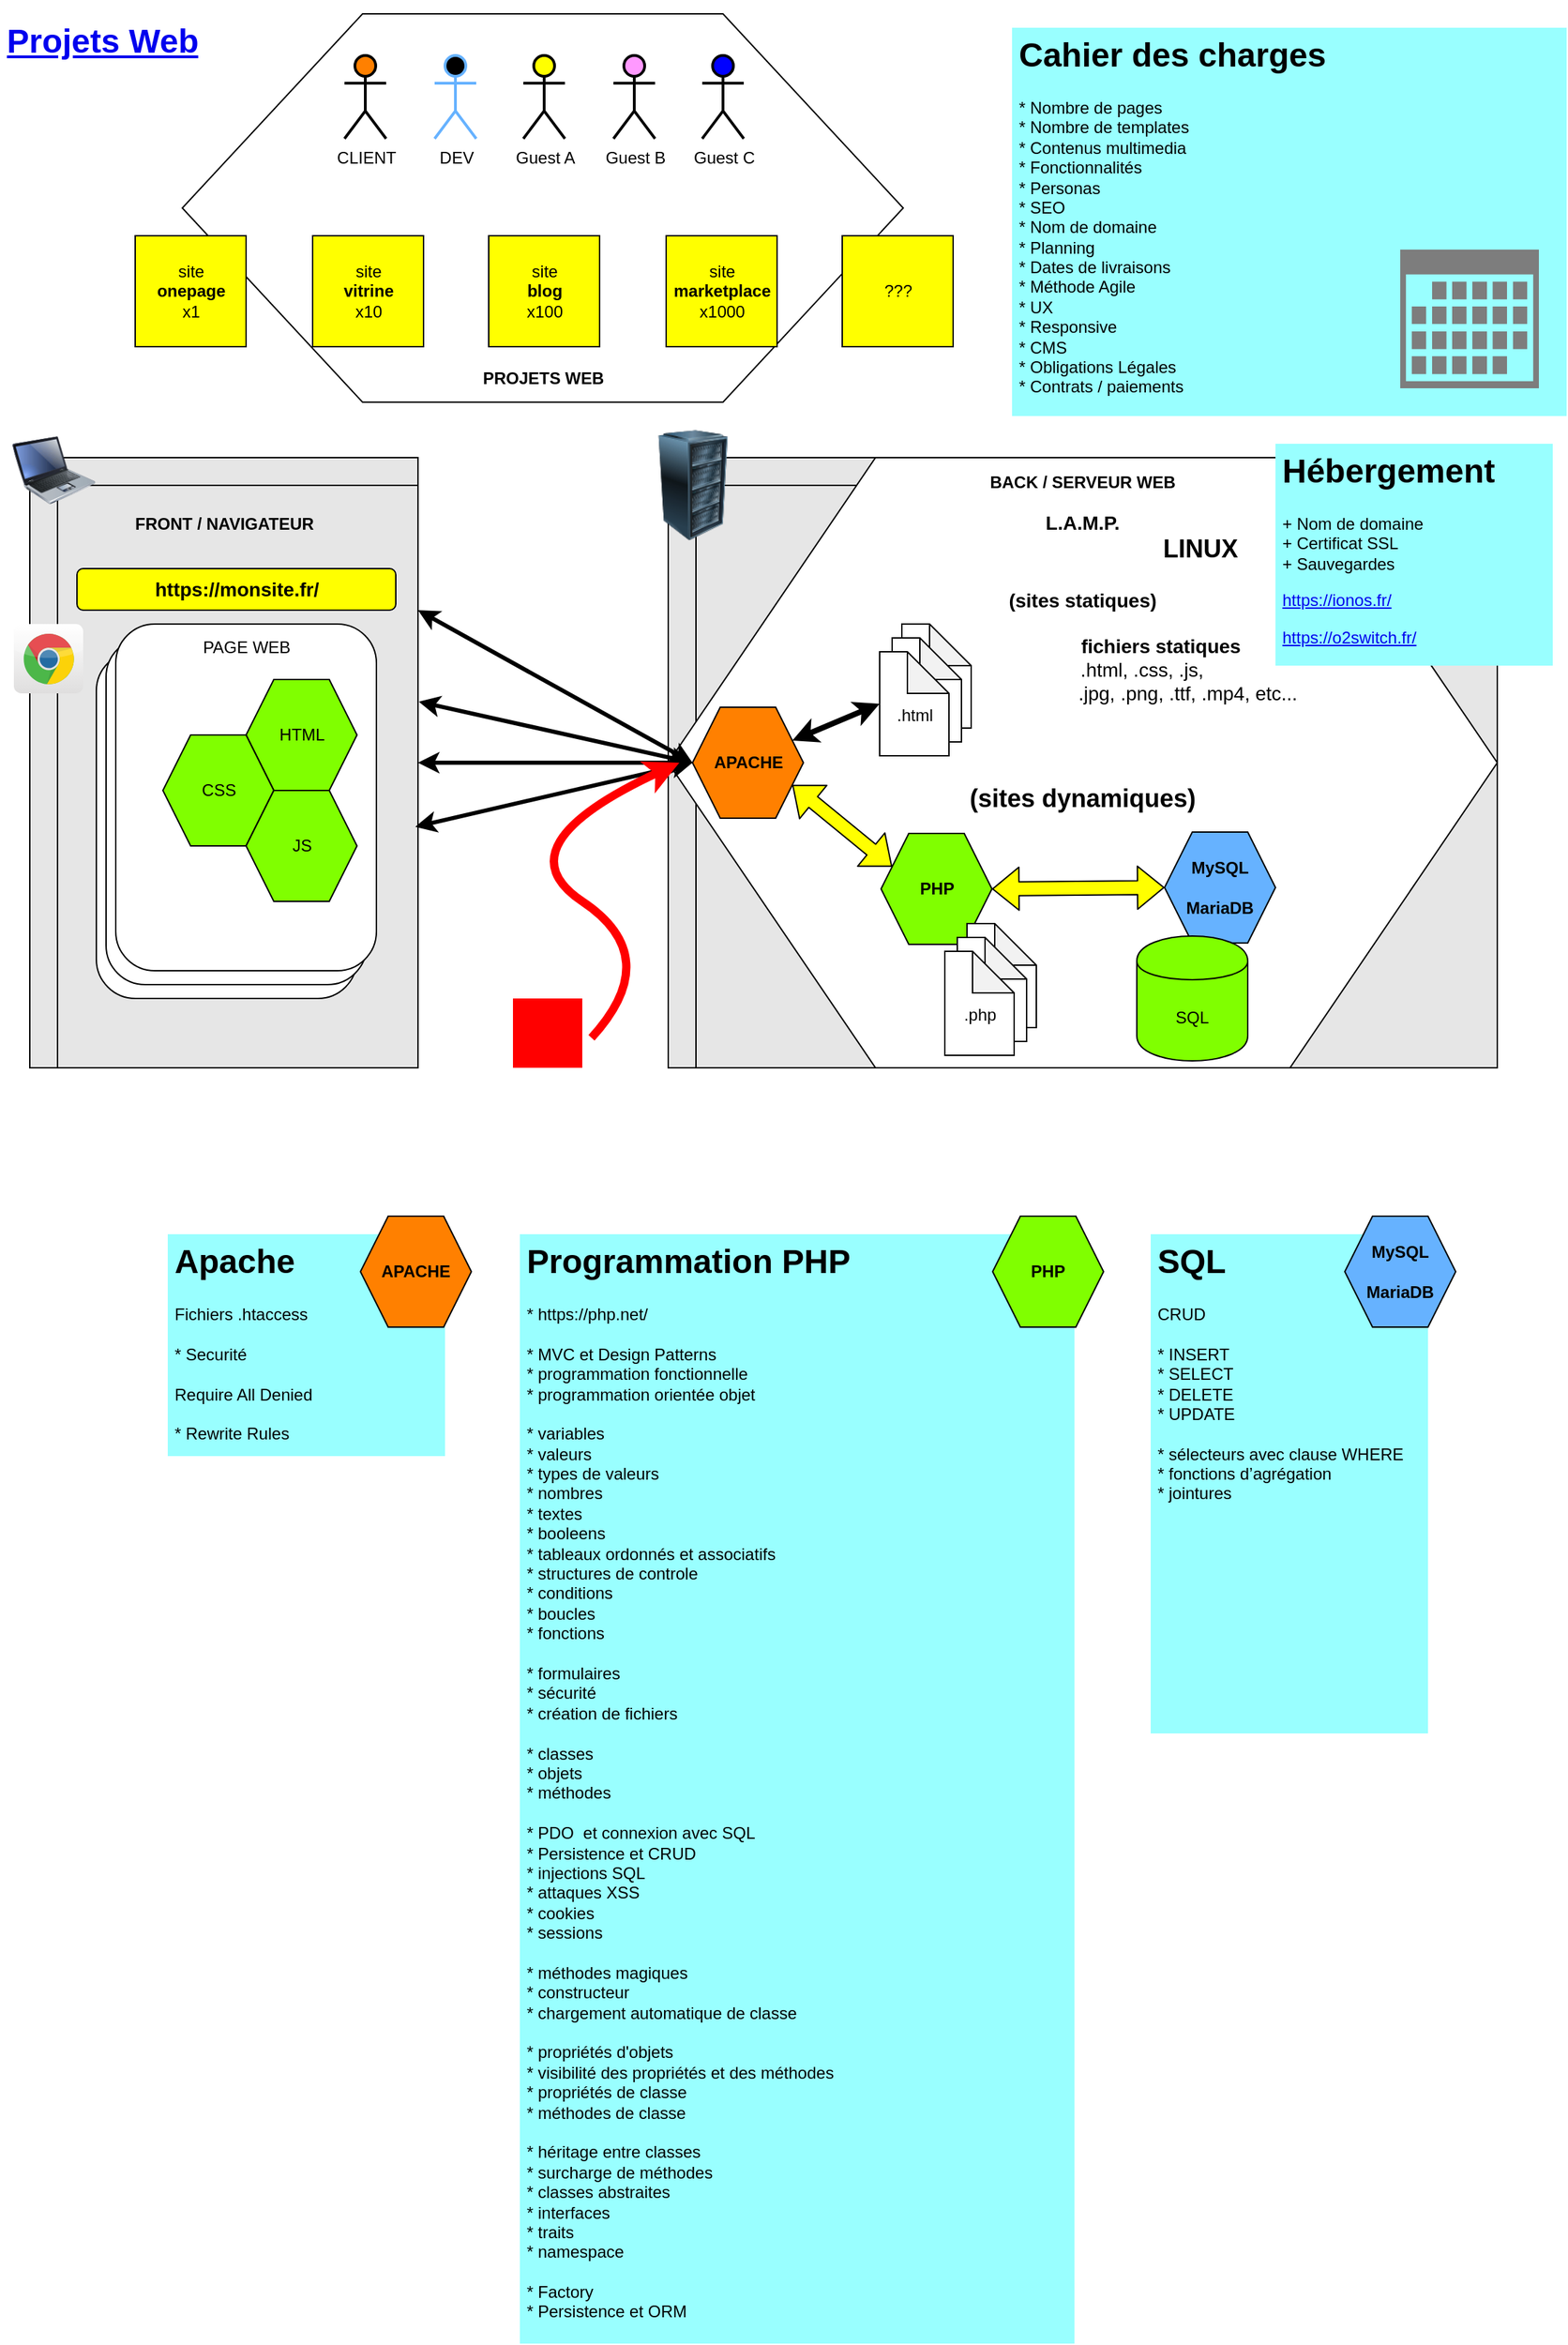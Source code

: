 <mxfile version="11.1.4" type="github"><diagram id="LGQ7TNda4Uk3I0i9Ta8V" name="projets-web"><mxGraphModel dx="1422" dy="834" grid="1" gridSize="10" guides="1" tooltips="1" connect="1" arrows="1" fold="1" page="1" pageScale="1" pageWidth="1169" pageHeight="827" math="0" shadow="0"><root><mxCell id="set0dshyqt2aYuOHUI5C-0"/><mxCell id="set0dshyqt2aYuOHUI5C-1" parent="set0dshyqt2aYuOHUI5C-0"/><mxCell id="zWEHrAFTo1xGrfuwHrVw-11" value="&lt;b&gt;FRONT / NAVIGATEUR&lt;br&gt;&lt;/b&gt;&lt;br&gt;&lt;br&gt;&lt;br&gt;&lt;br&gt;&lt;br&gt;&lt;br&gt;&lt;br&gt;&lt;br&gt;&lt;br&gt;&lt;br&gt;&lt;br&gt;&lt;br&gt;&lt;br&gt;&lt;br&gt;&lt;br&gt;&lt;br&gt;&lt;br&gt;&lt;br&gt;&lt;br&gt;&lt;br&gt;&lt;br&gt;&lt;br&gt;&lt;br&gt;&lt;br&gt;" style="shape=internalStorage;whiteSpace=wrap;html=1;backgroundOutline=1;fillColor=#E6E6E6;" parent="set0dshyqt2aYuOHUI5C-1" vertex="1"><mxGeometry x="61.5" y="360" width="280" height="440" as="geometry"/></mxCell><mxCell id="zWEHrAFTo1xGrfuwHrVw-12" value="" style="shape=internalStorage;whiteSpace=wrap;html=1;backgroundOutline=1;fillColor=#E6E6E6;" parent="set0dshyqt2aYuOHUI5C-1" vertex="1"><mxGeometry x="522" y="360" width="598" height="440" as="geometry"/></mxCell><mxCell id="PfbNOeLeNPkYObR6o-dw-0" value="&lt;b&gt;BACK / SERVEUR WEB&lt;br&gt;&lt;br&gt;&lt;font style=&quot;font-size: 14px&quot;&gt;L.A.M.P.&lt;br&gt;&lt;/font&gt;&lt;/b&gt;&lt;font&gt;&lt;b style=&quot;font-size: 18px&quot;&gt;&amp;nbsp; &amp;nbsp; &amp;nbsp; &amp;nbsp; &amp;nbsp; &amp;nbsp; &amp;nbsp; &amp;nbsp; &amp;nbsp; &amp;nbsp; &amp;nbsp; &amp;nbsp; &amp;nbsp; &amp;nbsp; &amp;nbsp; &amp;nbsp; &amp;nbsp; LINUX&lt;br&gt;&lt;/b&gt;&lt;font style=&quot;font-size: 14px&quot;&gt;&lt;b&gt;&lt;br&gt;(sites statiques)&lt;br&gt;&lt;br&gt;&amp;nbsp; &amp;nbsp; &amp;nbsp; &amp;nbsp; &amp;nbsp; &amp;nbsp; &amp;nbsp; &amp;nbsp; &amp;nbsp; &amp;nbsp; &amp;nbsp; &amp;nbsp; &amp;nbsp; &amp;nbsp; &amp;nbsp;fichiers statiques&lt;br&gt;&lt;/b&gt;&amp;nbsp; &amp;nbsp; &amp;nbsp; &amp;nbsp; &amp;nbsp; &amp;nbsp; &amp;nbsp; &amp;nbsp; &amp;nbsp; &amp;nbsp; &amp;nbsp; .html, .css, .js, &lt;br&gt;&amp;nbsp; &amp;nbsp; &amp;nbsp; &amp;nbsp; &amp;nbsp; &amp;nbsp; &amp;nbsp; &amp;nbsp; &amp;nbsp; &amp;nbsp; &amp;nbsp; &amp;nbsp; &amp;nbsp; &amp;nbsp; &amp;nbsp; &amp;nbsp; &amp;nbsp; &amp;nbsp; &amp;nbsp; &amp;nbsp;.jpg, .png, .ttf, .mp4, etc...&lt;br&gt;&lt;/font&gt;&lt;br&gt;&lt;br&gt;&lt;br&gt;&lt;br&gt;&lt;font style=&quot;font-size: 18px&quot;&gt;&lt;b&gt;(sites dynamiques)&lt;br&gt;&lt;/b&gt;&lt;/font&gt;&lt;/font&gt;&lt;br&gt;&lt;br&gt;&lt;br&gt;&lt;br&gt;&lt;br&gt;&lt;br&gt;&lt;br&gt;&lt;br&gt;&lt;br&gt;&lt;br&gt;&lt;br&gt;&lt;br&gt;" style="shape=hexagon;perimeter=hexagonPerimeter2;whiteSpace=wrap;html=1;" vertex="1" parent="set0dshyqt2aYuOHUI5C-1"><mxGeometry x="522" y="360" width="598" height="440" as="geometry"/></mxCell><mxCell id="zWEHrAFTo1xGrfuwHrVw-24" value="&lt;br&gt;&lt;br&gt;&lt;br&gt;&lt;br&gt;&lt;br&gt;&lt;br&gt;&lt;br&gt;&lt;br&gt;&lt;br&gt;&lt;br&gt;&lt;br&gt;&lt;br&gt;&lt;br&gt;&lt;br&gt;&lt;br&gt;&lt;br&gt;&lt;br&gt;&lt;b&gt;PROJETS WEB&lt;/b&gt;" style="shape=hexagon;perimeter=hexagonPerimeter2;whiteSpace=wrap;html=1;" parent="set0dshyqt2aYuOHUI5C-1" vertex="1"><mxGeometry x="171.5" y="40" width="520" height="280" as="geometry"/></mxCell><mxCell id="zWEHrAFTo1xGrfuwHrVw-0" value="site &lt;br&gt;&lt;b&gt;vitrine&lt;br&gt;&lt;/b&gt;x10" style="whiteSpace=wrap;html=1;aspect=fixed;fillColor=#FFFF00;" parent="set0dshyqt2aYuOHUI5C-1" vertex="1"><mxGeometry x="265.5" y="200" width="80" height="80" as="geometry"/></mxCell><mxCell id="zWEHrAFTo1xGrfuwHrVw-1" value="site &lt;br&gt;&lt;b&gt;blog&lt;br&gt;&lt;/b&gt;x100" style="whiteSpace=wrap;html=1;aspect=fixed;fillColor=#FFFF00;" parent="set0dshyqt2aYuOHUI5C-1" vertex="1"><mxGeometry x="392.5" y="200" width="80" height="80" as="geometry"/></mxCell><mxCell id="zWEHrAFTo1xGrfuwHrVw-2" value="site &lt;br&gt;&lt;b&gt;onepage&lt;br&gt;&lt;/b&gt;x1" style="whiteSpace=wrap;html=1;aspect=fixed;fillColor=#FFFF00;" parent="set0dshyqt2aYuOHUI5C-1" vertex="1"><mxGeometry x="137.5" y="200" width="80" height="80" as="geometry"/></mxCell><mxCell id="zWEHrAFTo1xGrfuwHrVw-3" value="site &lt;b&gt;marketplace&lt;/b&gt;&lt;br&gt;x1000" style="whiteSpace=wrap;html=1;aspect=fixed;fillColor=#FFFF00;" parent="set0dshyqt2aYuOHUI5C-1" vertex="1"><mxGeometry x="520.5" y="200" width="80" height="80" as="geometry"/></mxCell><mxCell id="zWEHrAFTo1xGrfuwHrVw-4" value="CLIENT" style="shape=umlActor;verticalLabelPosition=bottom;labelBackgroundColor=#ffffff;verticalAlign=top;html=1;outlineConnect=0;fillColor=#FF8000;strokeWidth=2;" parent="set0dshyqt2aYuOHUI5C-1" vertex="1"><mxGeometry x="288.5" y="70" width="30" height="60" as="geometry"/></mxCell><mxCell id="zWEHrAFTo1xGrfuwHrVw-5" value="DEV" style="shape=umlActor;verticalLabelPosition=bottom;labelBackgroundColor=#ffffff;verticalAlign=top;html=1;outlineConnect=0;strokeColor=#66B2FF;fillColor=#000000;strokeWidth=2;" parent="set0dshyqt2aYuOHUI5C-1" vertex="1"><mxGeometry x="353.5" y="70" width="30" height="60" as="geometry"/></mxCell><mxCell id="zWEHrAFTo1xGrfuwHrVw-13" value="&lt;b&gt;APACHE&lt;/b&gt;" style="shape=hexagon;perimeter=hexagonPerimeter2;whiteSpace=wrap;html=1;fillColor=#FF8000;" parent="set0dshyqt2aYuOHUI5C-1" vertex="1"><mxGeometry x="539.5" y="540" width="80" height="80" as="geometry"/></mxCell><mxCell id="zWEHrAFTo1xGrfuwHrVw-18" value="Guest A" style="shape=umlActor;verticalLabelPosition=bottom;labelBackgroundColor=#ffffff;verticalAlign=top;html=1;outlineConnect=0;fillColor=#FFFF00;strokeWidth=2;" parent="set0dshyqt2aYuOHUI5C-1" vertex="1"><mxGeometry x="417.5" y="70" width="30" height="60" as="geometry"/></mxCell><mxCell id="zWEHrAFTo1xGrfuwHrVw-19" value="Guest C" style="shape=umlActor;verticalLabelPosition=bottom;labelBackgroundColor=#ffffff;verticalAlign=top;html=1;outlineConnect=0;fillColor=#0000FF;strokeWidth=2;" parent="set0dshyqt2aYuOHUI5C-1" vertex="1"><mxGeometry x="546.5" y="70" width="30" height="60" as="geometry"/></mxCell><mxCell id="zWEHrAFTo1xGrfuwHrVw-20" value="Guest B" style="shape=umlActor;verticalLabelPosition=bottom;labelBackgroundColor=#ffffff;verticalAlign=top;html=1;outlineConnect=0;fillColor=#FF99FF;strokeWidth=2;" parent="set0dshyqt2aYuOHUI5C-1" vertex="1"><mxGeometry x="482.5" y="70" width="30" height="60" as="geometry"/></mxCell><mxCell id="PfbNOeLeNPkYObR6o-dw-2" value="" style="endArrow=classic;startArrow=classic;html=1;entryX=0;entryY=0.5;entryDx=0;entryDy=0;exitX=1;exitY=0.25;exitDx=0;exitDy=0;strokeWidth=3;" edge="1" parent="set0dshyqt2aYuOHUI5C-1" source="zWEHrAFTo1xGrfuwHrVw-11" target="zWEHrAFTo1xGrfuwHrVw-13"><mxGeometry width="50" height="50" relative="1" as="geometry"><mxPoint x="61.5" y="870" as="sourcePoint"/><mxPoint x="111.5" y="820" as="targetPoint"/></mxGeometry></mxCell><mxCell id="PfbNOeLeNPkYObR6o-dw-3" value="" style="endArrow=classic;startArrow=classic;html=1;exitX=0.993;exitY=0.605;exitDx=0;exitDy=0;exitPerimeter=0;entryX=0;entryY=0.5;entryDx=0;entryDy=0;strokeWidth=3;" edge="1" parent="set0dshyqt2aYuOHUI5C-1" source="zWEHrAFTo1xGrfuwHrVw-11" target="zWEHrAFTo1xGrfuwHrVw-13"><mxGeometry width="50" height="50" relative="1" as="geometry"><mxPoint x="348.42" y="571.2" as="sourcePoint"/><mxPoint x="521.5" y="600" as="targetPoint"/></mxGeometry></mxCell><mxCell id="PfbNOeLeNPkYObR6o-dw-4" value="" style="endArrow=classic;startArrow=classic;html=1;entryX=0;entryY=0.5;entryDx=0;entryDy=0;exitX=1;exitY=0.5;exitDx=0;exitDy=0;strokeWidth=3;" edge="1" parent="set0dshyqt2aYuOHUI5C-1" source="zWEHrAFTo1xGrfuwHrVw-11" target="zWEHrAFTo1xGrfuwHrVw-13"><mxGeometry width="50" height="50" relative="1" as="geometry"><mxPoint x="348.42" y="571.2" as="sourcePoint"/><mxPoint x="531.5" y="610" as="targetPoint"/></mxGeometry></mxCell><mxCell id="PfbNOeLeNPkYObR6o-dw-8" value="" style="shape=flexArrow;endArrow=classic;startArrow=classic;html=1;entryX=0;entryY=0.25;entryDx=0;entryDy=0;exitX=1;exitY=0.75;exitDx=0;exitDy=0;fillColor=#FFFF00;" edge="1" parent="set0dshyqt2aYuOHUI5C-1" source="zWEHrAFTo1xGrfuwHrVw-13" target="zWEHrAFTo1xGrfuwHrVw-9"><mxGeometry width="50" height="50" relative="1" as="geometry"><mxPoint x="61.5" y="870" as="sourcePoint"/><mxPoint x="111.5" y="820" as="targetPoint"/></mxGeometry></mxCell><mxCell id="PfbNOeLeNPkYObR6o-dw-31" value="" style="group" vertex="1" connectable="0" parent="set0dshyqt2aYuOHUI5C-1"><mxGeometry x="674.5" y="480" width="66" height="95" as="geometry"/></mxCell><mxCell id="PfbNOeLeNPkYObR6o-dw-32" value="" style="shape=note;whiteSpace=wrap;html=1;backgroundOutline=1;darkOpacity=0.05;" vertex="1" parent="PfbNOeLeNPkYObR6o-dw-31"><mxGeometry x="16" width="50" height="75" as="geometry"/></mxCell><mxCell id="PfbNOeLeNPkYObR6o-dw-33" value="" style="shape=note;whiteSpace=wrap;html=1;backgroundOutline=1;darkOpacity=0.05;" vertex="1" parent="PfbNOeLeNPkYObR6o-dw-31"><mxGeometry x="9" y="10" width="50" height="75" as="geometry"/></mxCell><mxCell id="PfbNOeLeNPkYObR6o-dw-34" value="&lt;br&gt;.html" style="shape=note;whiteSpace=wrap;html=1;backgroundOutline=1;darkOpacity=0.05;" vertex="1" parent="PfbNOeLeNPkYObR6o-dw-31"><mxGeometry y="20" width="50" height="75" as="geometry"/></mxCell><mxCell id="PfbNOeLeNPkYObR6o-dw-36" value="" style="endArrow=classic;startArrow=classic;html=1;fillColor=#FFFF00;entryX=0;entryY=0.5;entryDx=0;entryDy=0;entryPerimeter=0;exitX=1;exitY=0.25;exitDx=0;exitDy=0;strokeWidth=4;" edge="1" parent="set0dshyqt2aYuOHUI5C-1" source="zWEHrAFTo1xGrfuwHrVw-13" target="PfbNOeLeNPkYObR6o-dw-34"><mxGeometry width="50" height="50" relative="1" as="geometry"><mxPoint x="61.5" y="870" as="sourcePoint"/><mxPoint x="111.5" y="820" as="targetPoint"/></mxGeometry></mxCell><mxCell id="PfbNOeLeNPkYObR6o-dw-40" value="???" style="whiteSpace=wrap;html=1;aspect=fixed;fillColor=#FFFF00;" vertex="1" parent="set0dshyqt2aYuOHUI5C-1"><mxGeometry x="647.5" y="200" width="80" height="80" as="geometry"/></mxCell><mxCell id="PfbNOeLeNPkYObR6o-dw-41" value="" style="dashed=0;outlineConnect=0;html=1;align=center;labelPosition=center;verticalLabelPosition=bottom;verticalAlign=top;shape=mxgraph.webicons.chrome;fillColor=#FFFFFF;gradientColor=#DFDEDE;aspect=fixed;" vertex="1" parent="set0dshyqt2aYuOHUI5C-1"><mxGeometry x="50" y="480" width="50" height="50" as="geometry"/></mxCell><mxCell id="PfbNOeLeNPkYObR6o-dw-42" value="" style="shape=image;html=1;verticalAlign=top;verticalLabelPosition=bottom;labelBackgroundColor=#ffffff;imageAspect=0;aspect=fixed;image=https://cdn1.iconfinder.com/data/icons/social-shade-rounded-rects/512/firefox-128.png;fillColor=#E6E6E6;" vertex="1" parent="set0dshyqt2aYuOHUI5C-1"><mxGeometry x="50" y="530" width="40" height="40" as="geometry"/></mxCell><mxCell id="PfbNOeLeNPkYObR6o-dw-44" value="" style="shape=image;html=1;verticalAlign=top;verticalLabelPosition=bottom;labelBackgroundColor=#ffffff;imageAspect=0;aspect=fixed;image=https://cdn0.iconfinder.com/data/icons/kameleon-free-pack-rounded/110/Smartphone-Message-128.png;fillColor=#E6E6E6;" vertex="1" parent="set0dshyqt2aYuOHUI5C-1"><mxGeometry x="312" y="340" width="60" height="60" as="geometry"/></mxCell><mxCell id="PfbNOeLeNPkYObR6o-dw-45" value="" style="image;html=1;labelBackgroundColor=#ffffff;image=img/lib/clip_art/computers/Laptop_128x128.png;fillColor=#E6E6E6;" vertex="1" parent="set0dshyqt2aYuOHUI5C-1"><mxGeometry x="49" y="339" width="60" height="60" as="geometry"/></mxCell><mxCell id="PfbNOeLeNPkYObR6o-dw-7" value="PAGE WEB&lt;br&gt;&lt;br&gt;&lt;br&gt;&lt;br&gt;&lt;br&gt;&lt;br&gt;&lt;br&gt;&lt;br&gt;&lt;br&gt;&lt;br&gt;&lt;br&gt;&lt;br&gt;&lt;br&gt;&lt;br&gt;&lt;br&gt;&lt;br&gt;" style="rounded=1;whiteSpace=wrap;html=1;" vertex="1" parent="set0dshyqt2aYuOHUI5C-1"><mxGeometry x="109.5" y="500" width="188" height="250" as="geometry"/></mxCell><mxCell id="PfbNOeLeNPkYObR6o-dw-6" value="PAGE WEB&lt;br&gt;&lt;br&gt;&lt;br&gt;&lt;br&gt;&lt;br&gt;&lt;br&gt;&lt;br&gt;&lt;br&gt;&lt;br&gt;&lt;br&gt;&lt;br&gt;&lt;br&gt;&lt;br&gt;&lt;br&gt;&lt;br&gt;&lt;br&gt;" style="rounded=1;whiteSpace=wrap;html=1;" vertex="1" parent="set0dshyqt2aYuOHUI5C-1"><mxGeometry x="116.5" y="490" width="188" height="250" as="geometry"/></mxCell><mxCell id="PfbNOeLeNPkYObR6o-dw-5" value="PAGE WEB&lt;br&gt;&lt;br&gt;&lt;br&gt;&lt;br&gt;&lt;br&gt;&lt;br&gt;&lt;br&gt;&lt;br&gt;&lt;br&gt;&lt;br&gt;&lt;br&gt;&lt;br&gt;&lt;br&gt;&lt;br&gt;&lt;br&gt;&lt;br&gt;" style="rounded=1;whiteSpace=wrap;html=1;" vertex="1" parent="set0dshyqt2aYuOHUI5C-1"><mxGeometry x="123.5" y="480" width="188" height="250" as="geometry"/></mxCell><mxCell id="zWEHrAFTo1xGrfuwHrVw-6" value="HTML" style="shape=hexagon;perimeter=hexagonPerimeter2;whiteSpace=wrap;html=1;fillColor=#80FF00;" parent="set0dshyqt2aYuOHUI5C-1" vertex="1"><mxGeometry x="217.5" y="520" width="80" height="80" as="geometry"/></mxCell><mxCell id="zWEHrAFTo1xGrfuwHrVw-7" value="CSS" style="shape=hexagon;perimeter=hexagonPerimeter2;whiteSpace=wrap;html=1;fillColor=#80FF00;" parent="set0dshyqt2aYuOHUI5C-1" vertex="1"><mxGeometry x="157.5" y="560" width="80" height="80" as="geometry"/></mxCell><mxCell id="zWEHrAFTo1xGrfuwHrVw-8" value="JS" style="shape=hexagon;perimeter=hexagonPerimeter2;whiteSpace=wrap;html=1;fillColor=#80FF00;" parent="set0dshyqt2aYuOHUI5C-1" vertex="1"><mxGeometry x="217.5" y="600" width="80" height="80" as="geometry"/></mxCell><mxCell id="zWEHrAFTo1xGrfuwHrVw-9" value="&lt;b&gt;PHP&lt;/b&gt;" style="shape=hexagon;perimeter=hexagonPerimeter2;whiteSpace=wrap;html=1;fillColor=#80FF00;" parent="set0dshyqt2aYuOHUI5C-1" vertex="1"><mxGeometry x="675.5" y="631" width="80" height="80" as="geometry"/></mxCell><mxCell id="PfbNOeLeNPkYObR6o-dw-9" value="" style="shape=flexArrow;endArrow=classic;startArrow=classic;html=1;entryX=0;entryY=0.5;entryDx=0;entryDy=0;exitX=1;exitY=0.5;exitDx=0;exitDy=0;fillColor=#FFFF00;" edge="1" parent="set0dshyqt2aYuOHUI5C-1" source="zWEHrAFTo1xGrfuwHrVw-9" target="zWEHrAFTo1xGrfuwHrVw-10"><mxGeometry width="50" height="50" relative="1" as="geometry"><mxPoint x="76.5" y="898" as="sourcePoint"/><mxPoint x="126.5" y="848" as="targetPoint"/></mxGeometry></mxCell><mxCell id="zWEHrAFTo1xGrfuwHrVw-10" value="&lt;b&gt;MySQL&lt;br&gt;&lt;br&gt;MariaDB&lt;/b&gt;" style="shape=hexagon;perimeter=hexagonPerimeter2;whiteSpace=wrap;html=1;fillColor=#66B2FF;" parent="set0dshyqt2aYuOHUI5C-1" vertex="1"><mxGeometry x="880" y="630" width="80" height="80" as="geometry"/></mxCell><mxCell id="PfbNOeLeNPkYObR6o-dw-10" value="SQL" style="shape=cylinder;whiteSpace=wrap;html=1;boundedLbl=1;backgroundOutline=1;fillColor=#80FF00;" vertex="1" parent="set0dshyqt2aYuOHUI5C-1"><mxGeometry x="860" y="705" width="80" height="90" as="geometry"/></mxCell><mxCell id="PfbNOeLeNPkYObR6o-dw-55" value="&lt;b&gt;&lt;font style=&quot;font-size: 14px&quot;&gt;https://monsite.fr/&lt;/font&gt;&lt;/b&gt;" style="rounded=1;whiteSpace=wrap;html=1;fillColor=#FFFF00;" vertex="1" parent="set0dshyqt2aYuOHUI5C-1"><mxGeometry x="95.5" y="440" width="230" height="30" as="geometry"/></mxCell><mxCell id="PfbNOeLeNPkYObR6o-dw-56" value="" style="endArrow=classic;startArrow=classic;html=1;entryX=0;entryY=0.5;entryDx=0;entryDy=0;exitX=1.002;exitY=0.4;exitDx=0;exitDy=0;exitPerimeter=0;strokeWidth=3;" edge="1" parent="set0dshyqt2aYuOHUI5C-1" source="zWEHrAFTo1xGrfuwHrVw-11" target="zWEHrAFTo1xGrfuwHrVw-13"><mxGeometry width="50" height="50" relative="1" as="geometry"><mxPoint x="352.9" y="411.8" as="sourcePoint"/><mxPoint x="549.5" y="590" as="targetPoint"/></mxGeometry></mxCell><mxCell id="PfbNOeLeNPkYObR6o-dw-57" value="" style="image;html=1;labelBackgroundColor=#ffffff;image=img/lib/clip_art/computers/Server_Rack_128x128.png;fillColor=#FFFF00;" vertex="1" parent="set0dshyqt2aYuOHUI5C-1"><mxGeometry x="500" y="340" width="80" height="80" as="geometry"/></mxCell><mxCell id="PfbNOeLeNPkYObR6o-dw-67" value="" style="shape=image;html=1;verticalAlign=top;verticalLabelPosition=bottom;labelBackgroundColor=#ffffff;imageAspect=0;aspect=fixed;image=https://cdn1.iconfinder.com/data/icons/customicondesign-office-shadow/128/Generate-tables.png;strokeColor=#FF0000;strokeWidth=2;fillColor=#FF0000;fontColor=#FF0000;" vertex="1" parent="set0dshyqt2aYuOHUI5C-1"><mxGeometry x="910" y="690" width="80" height="80" as="geometry"/></mxCell><mxCell id="PfbNOeLeNPkYObR6o-dw-30" value="" style="group" vertex="1" connectable="0" parent="set0dshyqt2aYuOHUI5C-1"><mxGeometry x="721.5" y="696" width="99.5" height="95" as="geometry"/></mxCell><mxCell id="PfbNOeLeNPkYObR6o-dw-11" value="" style="shape=note;whiteSpace=wrap;html=1;backgroundOutline=1;darkOpacity=0.05;" vertex="1" parent="PfbNOeLeNPkYObR6o-dw-30"><mxGeometry x="16" width="50" height="75" as="geometry"/></mxCell><mxCell id="PfbNOeLeNPkYObR6o-dw-12" value="" style="shape=note;whiteSpace=wrap;html=1;backgroundOutline=1;darkOpacity=0.05;" vertex="1" parent="PfbNOeLeNPkYObR6o-dw-30"><mxGeometry x="9" y="10" width="50" height="75" as="geometry"/></mxCell><mxCell id="PfbNOeLeNPkYObR6o-dw-13" value="&lt;br&gt;.php" style="shape=note;whiteSpace=wrap;html=1;backgroundOutline=1;darkOpacity=0.05;" vertex="1" parent="PfbNOeLeNPkYObR6o-dw-30"><mxGeometry y="20" width="50" height="75" as="geometry"/></mxCell><mxCell id="PfbNOeLeNPkYObR6o-dw-74" value="" style="shape=image;html=1;verticalAlign=top;verticalLabelPosition=bottom;labelBackgroundColor=#ffffff;imageAspect=0;aspect=fixed;image=https://cdn1.iconfinder.com/data/icons/bokbokstars-121-classic-stock-icons-1/128/gear-set.png;strokeColor=#FF0000;strokeWidth=2;fillColor=#FF0000;fontColor=#FF0000;" vertex="1" parent="set0dshyqt2aYuOHUI5C-1"><mxGeometry x="631.5" y="670" width="60" height="60" as="geometry"/></mxCell><mxCell id="PfbNOeLeNPkYObR6o-dw-72" value="" style="shape=image;html=1;verticalAlign=top;verticalLabelPosition=bottom;labelBackgroundColor=#ffffff;imageAspect=0;aspect=fixed;image=https://cdn1.iconfinder.com/data/icons/bokbokstars-121-classic-stock-icons-1/128/gear-set.png;strokeColor=#FF0000;strokeWidth=2;fillColor=#FF0000;fontColor=#FF0000;" vertex="1" parent="set0dshyqt2aYuOHUI5C-1"><mxGeometry x="668.5" y="680" width="80" height="80" as="geometry"/></mxCell><mxCell id="PfbNOeLeNPkYObR6o-dw-76" value="&lt;h1&gt;Cahier des charges&lt;/h1&gt;&lt;div&gt;* Nombre de pages&lt;/div&gt;&lt;div&gt;* Nombre de templates&lt;/div&gt;&lt;div&gt;* Contenus multimedia&lt;/div&gt;&lt;div&gt;* Fonctionnalités&lt;/div&gt;&lt;div&gt;* Personas&lt;/div&gt;&lt;div&gt;&lt;span&gt;* SEO&lt;/span&gt;&lt;br&gt;&lt;/div&gt;&lt;div&gt;&lt;span&gt;* Nom de domaine&lt;/span&gt;&lt;br&gt;&lt;/div&gt;&lt;div&gt;* Planning&lt;/div&gt;&lt;div&gt;* Dates de livraisons&lt;/div&gt;&lt;div&gt;* Méthode Agile&lt;/div&gt;&lt;div&gt;&lt;span&gt;* UX&lt;/span&gt;&lt;br&gt;&lt;/div&gt;&lt;div&gt;* Responsive&lt;/div&gt;&lt;div&gt;* CMS&lt;/div&gt;&lt;div&gt;* Obligations Légales&lt;/div&gt;&lt;div&gt;* Contrats / paiements&lt;/div&gt;&lt;div&gt;&lt;br&gt;&lt;/div&gt;" style="text;html=1;strokeColor=none;fillColor=#99FFFF;spacing=5;spacingTop=-20;whiteSpace=wrap;overflow=hidden;rounded=0;" vertex="1" parent="set0dshyqt2aYuOHUI5C-1"><mxGeometry x="770" y="50" width="400" height="280" as="geometry"/></mxCell><mxCell id="PfbNOeLeNPkYObR6o-dw-46" value="Cours" parent="set0dshyqt2aYuOHUI5C-0"/><mxCell id="PfbNOeLeNPkYObR6o-dw-47" value="&lt;h1&gt;Hébergement&lt;/h1&gt;&lt;div&gt;+ Nom de domaine&lt;/div&gt;&lt;div&gt;+ Certificat SSL&lt;/div&gt;&lt;div&gt;+ Sauvegardes&lt;/div&gt;&lt;p&gt;&lt;a href=&quot;https://ionos.fr/&quot;&gt;https://ionos.fr/&lt;/a&gt;&lt;/p&gt;&lt;p&gt;&lt;a href=&quot;https://o2switch.fr/&quot;&gt;https://o2switch.fr/&lt;/a&gt;&lt;/p&gt;&lt;p&gt;&lt;br&gt;&lt;/p&gt;" style="text;html=1;strokeColor=none;fillColor=#99FFFF;spacing=5;spacingTop=-20;whiteSpace=wrap;overflow=hidden;rounded=0;" vertex="1" parent="PfbNOeLeNPkYObR6o-dw-46"><mxGeometry x="960" y="350" width="200" height="160" as="geometry"/></mxCell><mxCell id="PfbNOeLeNPkYObR6o-dw-50" value="&lt;h1&gt;&lt;span&gt;&lt;a href=&quot;https://workodin.com/formation&quot;&gt;Projets Web&lt;/a&gt;&lt;/span&gt;&lt;/h1&gt;&lt;div&gt;&lt;br&gt;&lt;/div&gt;" style="text;html=1;strokeColor=none;fillColor=none;spacing=5;spacingTop=-20;whiteSpace=wrap;overflow=hidden;rounded=0;" vertex="1" parent="PfbNOeLeNPkYObR6o-dw-46"><mxGeometry x="40" y="40" width="200" height="200" as="geometry"/></mxCell><mxCell id="PfbNOeLeNPkYObR6o-dw-53" value="" style="shadow=0;dashed=0;html=1;strokeColor=none;labelPosition=center;verticalLabelPosition=bottom;verticalAlign=top;align=center;shape=mxgraph.mscae.general.calendar;fillColor=#7D7D7D;pointerEvents=1;" vertex="1" parent="PfbNOeLeNPkYObR6o-dw-46"><mxGeometry x="1050" y="210" width="100" height="100" as="geometry"/></mxCell><mxCell id="PfbNOeLeNPkYObR6o-dw-83" value="" style="group" vertex="1" connectable="0" parent="PfbNOeLeNPkYObR6o-dw-46"><mxGeometry x="161" y="907" width="219" height="173" as="geometry"/></mxCell><mxCell id="PfbNOeLeNPkYObR6o-dw-78" value="&lt;h1&gt;Apache&lt;/h1&gt;&lt;div&gt;Fichiers .htaccess&lt;/div&gt;&lt;div&gt;&lt;br&gt;&lt;/div&gt;&lt;div&gt;* Securité&lt;/div&gt;&lt;div&gt;&lt;br&gt;&lt;/div&gt;&lt;div&gt;Require All Denied&lt;/div&gt;&lt;div&gt;&lt;br&gt;&lt;/div&gt;&lt;div&gt;* Rewrite Rules&lt;/div&gt;" style="text;html=1;strokeColor=none;fillColor=#99FFFF;spacing=5;spacingTop=-20;whiteSpace=wrap;overflow=hidden;rounded=0;" vertex="1" parent="PfbNOeLeNPkYObR6o-dw-83"><mxGeometry y="13" width="200" height="160" as="geometry"/></mxCell><mxCell id="PfbNOeLeNPkYObR6o-dw-80" value="&lt;b&gt;APACHE&lt;/b&gt;" style="shape=hexagon;perimeter=hexagonPerimeter2;whiteSpace=wrap;html=1;fillColor=#FF8000;" vertex="1" parent="PfbNOeLeNPkYObR6o-dw-83"><mxGeometry x="139" width="80" height="80" as="geometry"/></mxCell><mxCell id="PfbNOeLeNPkYObR6o-dw-84" value="" style="group" vertex="1" connectable="0" parent="PfbNOeLeNPkYObR6o-dw-46"><mxGeometry x="415" y="907" width="421" height="813" as="geometry"/></mxCell><mxCell id="PfbNOeLeNPkYObR6o-dw-77" value="&lt;h1&gt;&lt;span&gt;Programmation PHP&lt;/span&gt;&lt;/h1&gt;&lt;div&gt;&lt;span&gt;* https://php.net/&lt;/span&gt;&lt;/div&gt;&lt;div&gt;&lt;span&gt;&lt;br&gt;&lt;/span&gt;&lt;/div&gt;&lt;div&gt;&lt;span&gt;* MVC et Design Patterns&lt;/span&gt;&lt;/div&gt;&lt;div&gt;&lt;span&gt;* programmation fonctionnelle&lt;/span&gt;&lt;br&gt;&lt;/div&gt;&lt;div&gt;&lt;span style=&quot;font-size: 12px ; font-weight: 400&quot;&gt;* programmation orientée objet&lt;/span&gt;&lt;/div&gt;&lt;div&gt;&lt;span style=&quot;font-size: 12px ; font-weight: 400&quot;&gt;&lt;br&gt;&lt;/span&gt;&lt;/div&gt;&lt;div&gt;&lt;span style=&quot;font-size: 12px ; font-weight: 400&quot;&gt;* variables&lt;/span&gt;&lt;/div&gt;&lt;div&gt;&lt;span style=&quot;font-size: 12px ; font-weight: 400&quot;&gt;* valeurs&lt;/span&gt;&lt;/div&gt;&lt;div&gt;&lt;span style=&quot;font-size: 12px ; font-weight: 400&quot;&gt;* types de valeurs&lt;/span&gt;&lt;/div&gt;&lt;div&gt;&lt;span style=&quot;font-size: 12px ; font-weight: 400&quot;&gt;* nombres&lt;/span&gt;&lt;/div&gt;&lt;div&gt;&lt;span style=&quot;font-size: 12px ; font-weight: 400&quot;&gt;* textes&lt;/span&gt;&lt;/div&gt;&lt;div&gt;&lt;span style=&quot;font-size: 12px ; font-weight: 400&quot;&gt;* booleens&lt;/span&gt;&lt;/div&gt;&lt;div&gt;&lt;span style=&quot;font-size: 12px ; font-weight: 400&quot;&gt;* tableaux ordonnés et associatifs&lt;/span&gt;&lt;/div&gt;&lt;div&gt;&lt;span style=&quot;font-size: 12px ; font-weight: 400&quot;&gt;* structures de controle&lt;/span&gt;&lt;/div&gt;&lt;div&gt;&lt;span style=&quot;font-size: 12px ; font-weight: 400&quot;&gt;* conditions&lt;/span&gt;&lt;/div&gt;&lt;div&gt;&lt;span style=&quot;font-size: 12px ; font-weight: 400&quot;&gt;* boucles&lt;/span&gt;&lt;/div&gt;&lt;div&gt;&lt;span style=&quot;font-size: 12px ; font-weight: 400&quot;&gt;* fonctions&lt;/span&gt;&lt;/div&gt;&lt;div&gt;&lt;span&gt;&lt;br&gt;&lt;/span&gt;&lt;/div&gt;&lt;div&gt;&lt;span&gt;* formulaires&lt;/span&gt;&lt;/div&gt;&lt;div&gt;* sécurité&lt;/div&gt;&lt;div&gt;&lt;span&gt;* création de fichiers&lt;/span&gt;&lt;/div&gt;&lt;div&gt;&lt;br&gt;&lt;/div&gt;&lt;div&gt;&lt;span&gt;* classes&lt;/span&gt;&lt;br&gt;&lt;/div&gt;&lt;div&gt;&lt;span style=&quot;font-size: 12px ; font-weight: 400&quot;&gt;* objets&lt;/span&gt;&lt;/div&gt;&lt;div&gt;&lt;span style=&quot;font-size: 12px ; font-weight: 400&quot;&gt;* méthodes&lt;/span&gt;&lt;/div&gt;&lt;div&gt;&lt;span style=&quot;font-size: 12px ; font-weight: 400&quot;&gt;&lt;br&gt;&lt;/span&gt;&lt;/div&gt;&lt;div&gt;&lt;div&gt;* PDO&amp;nbsp; et connexion avec SQL&lt;/div&gt;&lt;div&gt;* Persistence et CRUD&lt;/div&gt;&lt;div&gt;* injections SQL&lt;/div&gt;&lt;div&gt;* attaques XSS&lt;/div&gt;&lt;div&gt;* cookies&lt;/div&gt;&lt;div&gt;* sessions&lt;/div&gt;&lt;div&gt;&lt;br&gt;&lt;/div&gt;&lt;/div&gt;&lt;div&gt;&lt;span style=&quot;font-size: 12px ; font-weight: 400&quot;&gt;* méthodes magiques&lt;/span&gt;&lt;/div&gt;&lt;div&gt;&lt;span style=&quot;font-size: 12px ; font-weight: 400&quot;&gt;* constructeur&lt;/span&gt;&lt;/div&gt;&lt;div&gt;&lt;span style=&quot;font-size: 12px ; font-weight: 400&quot;&gt;* chargement automatique de classe&lt;/span&gt;&lt;/div&gt;&lt;div&gt;&lt;span style=&quot;font-size: 12px ; font-weight: 400&quot;&gt;&lt;br&gt;&lt;/span&gt;&lt;/div&gt;&lt;div&gt;&lt;span style=&quot;font-size: 12px ; font-weight: 400&quot;&gt;* propriétés d'objets&lt;/span&gt;&lt;/div&gt;&lt;div&gt;&lt;span style=&quot;font-size: 12px ; font-weight: 400&quot;&gt;* visibilité des propriétés et des méthodes&lt;/span&gt;&lt;/div&gt;&lt;div&gt;&lt;span style=&quot;font-size: 12px ; font-weight: 400&quot;&gt;* propriétés de classe&lt;/span&gt;&lt;/div&gt;&lt;div&gt;&lt;span style=&quot;font-size: 12px ; font-weight: 400&quot;&gt;* méthodes de classe&lt;/span&gt;&lt;/div&gt;&lt;div&gt;&lt;span style=&quot;font-size: 12px ; font-weight: 400&quot;&gt;&lt;br&gt;&lt;/span&gt;&lt;/div&gt;&lt;div&gt;&lt;span style=&quot;font-size: 12px ; font-weight: 400&quot;&gt;* héritage entre classes&lt;/span&gt;&lt;/div&gt;&lt;div&gt;&lt;span style=&quot;font-size: 12px ; font-weight: 400&quot;&gt;* surcharge de méthodes&lt;/span&gt;&lt;/div&gt;&lt;div&gt;&lt;span style=&quot;font-size: 12px ; font-weight: 400&quot;&gt;* classes abstraites&lt;/span&gt;&lt;/div&gt;&lt;div&gt;&lt;span style=&quot;font-size: 12px ; font-weight: 400&quot;&gt;* interfaces&lt;/span&gt;&lt;/div&gt;&lt;div&gt;&lt;span style=&quot;font-size: 12px ; font-weight: 400&quot;&gt;* traits&lt;/span&gt;&lt;/div&gt;&lt;div&gt;&lt;span style=&quot;font-size: 12px ; font-weight: 400&quot;&gt;* namespace&lt;/span&gt;&lt;/div&gt;&lt;div&gt;&lt;span style=&quot;font-size: 12px ; font-weight: 400&quot;&gt;&lt;br&gt;&lt;/span&gt;&lt;/div&gt;&lt;div&gt;&lt;span style=&quot;font-size: 12px ; font-weight: 400&quot;&gt;* Factory&lt;/span&gt;&lt;/div&gt;&lt;div&gt;&lt;span style=&quot;font-size: 12px ; font-weight: 400&quot;&gt;* Persistence et ORM&lt;/span&gt;&lt;/div&gt;&lt;div&gt;&lt;span style=&quot;font-size: 12px ; font-weight: 400&quot;&gt;&lt;br&gt;&lt;/span&gt;&lt;/div&gt;&lt;div&gt;&lt;span style=&quot;font-size: 12px ; font-weight: 400&quot;&gt;&lt;br&gt;&lt;/span&gt;&lt;/div&gt;" style="text;html=1;strokeColor=none;fillColor=#99FFFF;spacing=5;spacingTop=-20;whiteSpace=wrap;overflow=hidden;rounded=0;" vertex="1" parent="PfbNOeLeNPkYObR6o-dw-84"><mxGeometry y="13" width="400" height="800" as="geometry"/></mxCell><mxCell id="PfbNOeLeNPkYObR6o-dw-81" value="&lt;b&gt;PHP&lt;/b&gt;" style="shape=hexagon;perimeter=hexagonPerimeter2;whiteSpace=wrap;html=1;fillColor=#80FF00;" vertex="1" parent="PfbNOeLeNPkYObR6o-dw-84"><mxGeometry x="341" width="80" height="80" as="geometry"/></mxCell><mxCell id="PfbNOeLeNPkYObR6o-dw-85" value="" style="group" vertex="1" connectable="0" parent="PfbNOeLeNPkYObR6o-dw-46"><mxGeometry x="870" y="907" width="220" height="373" as="geometry"/></mxCell><mxCell id="PfbNOeLeNPkYObR6o-dw-79" value="&lt;h1&gt;&lt;span&gt;SQL&lt;/span&gt;&lt;/h1&gt;&lt;div&gt;CRUD&lt;/div&gt;&lt;div&gt;&lt;br&gt;&lt;/div&gt;&lt;div&gt;* INSERT&lt;/div&gt;&lt;div&gt;* SELECT&lt;/div&gt;&lt;div&gt;* DELETE&lt;/div&gt;&lt;div&gt;* UPDATE&lt;/div&gt;&lt;div&gt;&lt;br&gt;&lt;/div&gt;&lt;div&gt;* sélecteurs avec clause WHERE&lt;/div&gt;&lt;div&gt;* fonctions d’agrégation&lt;/div&gt;&lt;div&gt;* jointures&lt;/div&gt;" style="text;html=1;strokeColor=none;fillColor=#99FFFF;spacing=5;spacingTop=-20;whiteSpace=wrap;overflow=hidden;rounded=0;" vertex="1" parent="PfbNOeLeNPkYObR6o-dw-85"><mxGeometry y="13" width="200" height="360" as="geometry"/></mxCell><mxCell id="PfbNOeLeNPkYObR6o-dw-82" value="&lt;b&gt;MySQL&lt;br&gt;&lt;br&gt;MariaDB&lt;/b&gt;" style="shape=hexagon;perimeter=hexagonPerimeter2;whiteSpace=wrap;html=1;fillColor=#66B2FF;" vertex="1" parent="PfbNOeLeNPkYObR6o-dw-85"><mxGeometry x="140" width="80" height="80" as="geometry"/></mxCell><mxCell id="PfbNOeLeNPkYObR6o-dw-58" value="Security" parent="set0dshyqt2aYuOHUI5C-0"/><mxCell id="PfbNOeLeNPkYObR6o-dw-59" value="" style="shape=image;html=1;verticalAlign=top;verticalLabelPosition=bottom;labelBackgroundColor=#FF0000;imageAspect=0;aspect=fixed;image=https://cdn4.iconfinder.com/data/icons/halloween-62/512/20-128.png;fillColor=#FF0000;strokeColor=#FF0000;fontColor=#FF0000;imageBackground=#FF0000;" vertex="1" parent="PfbNOeLeNPkYObR6o-dw-58"><mxGeometry x="410" y="750" width="50" height="50" as="geometry"/></mxCell><mxCell id="PfbNOeLeNPkYObR6o-dw-60" value="" style="curved=1;endArrow=classic;html=1;fillColor=#f8cecc;exitX=1.133;exitY=0.567;exitDx=0;exitDy=0;exitPerimeter=0;strokeColor=#FF0000;strokeWidth=6;" edge="1" parent="PfbNOeLeNPkYObR6o-dw-58" source="PfbNOeLeNPkYObR6o-dw-59"><mxGeometry width="50" height="50" relative="1" as="geometry"><mxPoint x="415" y="670" as="sourcePoint"/><mxPoint x="530" y="580" as="targetPoint"/><Array as="points"><mxPoint x="520" y="720"/><mxPoint x="400" y="640"/></Array></mxGeometry></mxCell></root></mxGraphModel></diagram><diagram name="wireframe" id="c9db0220-8083-56f3-ca83-edcdcd058819"><mxGraphModel dx="1422" dy="834" grid="1" gridSize="10" guides="1" tooltips="1" connect="1" arrows="1" fold="1" page="1" pageScale="1.5" pageWidth="826" pageHeight="1169" background="#ffffff" math="0" shadow="0"><root><mxCell id="0" style=";html=1;"/><mxCell id="1" style=";html=1;" parent="0"/><mxCell id="3d76a8aef4d5c911-1" value="" style="html=1;shadow=0;dashed=0;shape=mxgraph.bootstrap.rect;fillColor=#222222;strokeColor=none;whiteSpace=wrap;rounded=0;fontSize=12;fontColor=#000000;align=center;" parent="1" vertex="1"><mxGeometry x="40" y="70" width="1150" height="40" as="geometry"/></mxCell><mxCell id="3d76a8aef4d5c911-2" value="Company" style="html=1;shadow=0;dashed=0;fillColor=none;strokeColor=none;shape=mxgraph.bootstrap.rect;fontColor=#999999;fontSize=14;whiteSpace=wrap;" parent="3d76a8aef4d5c911-1" vertex="1"><mxGeometry width="115" height="40" as="geometry"/></mxCell><mxCell id="3d76a8aef4d5c911-3" value="People" style="html=1;shadow=0;dashed=0;shape=mxgraph.bootstrap.rect;fillColor=#000000;strokeColor=none;fontColor=#ffffff;spacingRight=30;whiteSpace=wrap;" parent="3d76a8aef4d5c911-1" vertex="1"><mxGeometry x="115" width="129.375" height="40" as="geometry"/></mxCell><mxCell id="3d76a8aef4d5c911-4" value="84" style="html=1;shadow=0;dashed=0;shape=mxgraph.bootstrap.rrect;rSize=8;fillColor=#ff0000;strokeColor=none;fontColor=#ffffff;whiteSpace=wrap;" parent="3d76a8aef4d5c911-3" vertex="1"><mxGeometry x="1" y="0.5" width="25" height="16" relative="1" as="geometry"><mxPoint x="-30" y="-8" as="offset"/></mxGeometry></mxCell><mxCell id="3d76a8aef4d5c911-5" value="Violations" style="html=1;shadow=0;dashed=0;fillColor=none;strokeColor=none;shape=mxgraph.bootstrap.rect;fontColor=#999999;spacingRight=30;whiteSpace=wrap;" parent="3d76a8aef4d5c911-1" vertex="1"><mxGeometry x="244.375" width="158.125" height="40" as="geometry"/></mxCell><mxCell id="3d76a8aef4d5c911-6" value="42" style="html=1;shadow=0;dashed=0;shape=mxgraph.bootstrap.rrect;rSize=8;fillColor=#ff0000;strokeColor=none;fontColor=#ffffff;whiteSpace=wrap;" parent="3d76a8aef4d5c911-5" vertex="1"><mxGeometry x="1" y="0.5" width="25" height="16" relative="1" as="geometry"><mxPoint x="-30" y="-8" as="offset"/></mxGeometry></mxCell><mxCell id="3d76a8aef4d5c911-7" value="Statistics" style="html=1;shadow=0;dashed=0;fillColor=none;strokeColor=none;shape=mxgraph.bootstrap.rect;fontColor=#999999;whiteSpace=wrap;" parent="3d76a8aef4d5c911-1" vertex="1"><mxGeometry x="402.5" width="115" height="40" as="geometry"/></mxCell><mxCell id="3d76a8aef4d5c911-8" value="Settings" style="html=1;shadow=0;dashed=0;fillColor=none;strokeColor=none;shape=mxgraph.bootstrap.rect;fontColor=#999999;whiteSpace=wrap;" parent="3d76a8aef4d5c911-1" vertex="1"><mxGeometry x="517.5" width="100.625" height="40" as="geometry"/></mxCell><mxCell id="3d76a8aef4d5c911-9" value="Profile" style="html=1;shadow=0;dashed=0;fillColor=none;strokeColor=none;shape=mxgraph.bootstrap.rect;fontColor=#999999;whiteSpace=wrap;" parent="3d76a8aef4d5c911-1" vertex="1"><mxGeometry x="948.75" width="100.625" height="40" as="geometry"/></mxCell><mxCell id="3d76a8aef4d5c911-10" value="Log Out" style="html=1;shadow=0;dashed=0;fillColor=none;strokeColor=none;shape=mxgraph.bootstrap.rect;fontColor=#999999;whiteSpace=wrap;" parent="3d76a8aef4d5c911-1" vertex="1"><mxGeometry x="1049.375" width="100.625" height="40" as="geometry"/></mxCell><mxCell id="3d76a8aef4d5c911-11" value="" style="html=1;shadow=0;dashed=0;shape=mxgraph.bootstrap.rrect;fillColor=#ffffff;rSize=5;strokeColor=#dddddd;rounded=0;fontSize=12;fontColor=#000000;align=center;" parent="1" vertex="1"><mxGeometry x="860" y="150" width="330" height="400" as="geometry"/></mxCell><mxCell id="3d76a8aef4d5c911-12" value="320x200" style="shape=rect;fontSize=24;fillColor=#f0f0f0;strokeColor=none;fontColor=#999999;whiteSpace=wrap;" parent="3d76a8aef4d5c911-11" vertex="1"><mxGeometry x="5" y="5" width="320" height="200" as="geometry"/></mxCell><mxCell id="3d76a8aef4d5c911-13" value="Thumbnail label" style="html=1;shadow=0;dashed=0;shape=mxgraph.bootstrap.anchor;fontSize=26;align=left;whiteSpace=wrap;" parent="3d76a8aef4d5c911-11" vertex="1"><mxGeometry x="15" y="220" width="300" height="40" as="geometry"/></mxCell><mxCell id="3d76a8aef4d5c911-14" value="Cras justo odio, dapibus ac facilisis in, egestas eget quam. Donec id elit non mi porta gravida at eget metus. Nullam id dolor id nibh ultricies vehicula ut id elit." style="html=1;shadow=0;dashed=0;shape=mxgraph.bootstrap.anchor;strokeColor=#dddddd;whiteSpace=wrap;align=left;verticalAlign=top;fontSize=14;whiteSpace=wrap;" parent="3d76a8aef4d5c911-11" vertex="1"><mxGeometry x="15" y="260" width="300" height="80" as="geometry"/></mxCell><mxCell id="3d76a8aef4d5c911-15" value="Button" style="html=1;shadow=0;dashed=0;shape=mxgraph.bootstrap.rrect;rSize=5;fontSize=16;fillColor=#3D8BCD;strokeColor=none;fontColor=#ffffff;whiteSpace=wrap;" parent="3d76a8aef4d5c911-11" vertex="1"><mxGeometry y="1" width="80" height="40" relative="1" as="geometry"><mxPoint x="15" y="-60" as="offset"/></mxGeometry></mxCell><mxCell id="3d76a8aef4d5c911-16" value="Button" style="html=1;shadow=0;dashed=0;shape=mxgraph.bootstrap.rrect;rSize=5;fontSize=16;strokeColor=#dddddd;whiteSpace=wrap;" parent="3d76a8aef4d5c911-11" vertex="1"><mxGeometry y="1" width="80" height="40" relative="1" as="geometry"><mxPoint x="100" y="-60" as="offset"/></mxGeometry></mxCell><mxCell id="3d76a8aef4d5c911-17" value="Template name" style="html=1;shadow=0;dashed=0;shape=mxgraph.bootstrap.rect;strokeColor=none;fillColor=none;fontColor=#999999;align=left;spacingLeft=5;whiteSpace=wrap;rounded=0;" parent="1" vertex="1"><mxGeometry x="40" y="130" width="200" height="20" as="geometry"/></mxCell><mxCell id="3d76a8aef4d5c911-18" value="Uncompleted Profile" style="html=1;shadow=0;dashed=0;shape=mxgraph.bootstrap.rrect;rSize=5;strokeColor=#dddddd;;fillColor=#ffffff;align=left;spacingLeft=10;fontSize=16;whiteSpace=wrap;rounded=0;" parent="1" vertex="1"><mxGeometry x="40" y="150" width="800" height="40" as="geometry"/></mxCell><mxCell id="3d76a8aef4d5c911-19" value="Subject" style="html=1;shadow=0;dashed=0;shape=mxgraph.bootstrap.rect;strokeColor=none;fillColor=none;fontColor=#999999;align=left;spacingLeft=5;whiteSpace=wrap;rounded=0;" parent="1" vertex="1"><mxGeometry x="40" y="210" width="200" height="20" as="geometry"/></mxCell><mxCell id="3d76a8aef4d5c911-20" value="Hello, %USER_FULL_NAME%" style="html=1;shadow=0;dashed=0;shape=mxgraph.bootstrap.rrect;rSize=5;strokeColor=#dddddd;;fillColor=#ffffff;align=left;spacingLeft=10;fontSize=16;whiteSpace=wrap;rounded=0;" parent="1" vertex="1"><mxGeometry x="40" y="230" width="800" height="40" as="geometry"/></mxCell><mxCell id="3d76a8aef4d5c911-21" value="Insert System Variable" style="html=1;shadow=0;dashed=0;shape=mxgraph.bootstrap.rect;strokeColor=none;fillColor=none;align=right;fontSize=10;whiteSpace=wrap;rounded=0;" parent="1" vertex="1"><mxGeometry x="690" y="210" width="120" height="20" as="geometry"/></mxCell><mxCell id="3d76a8aef4d5c911-22" value="" style="shape=triangle;strokeColor=none;fillColor=#000000;direction=south;rounded=0;shadow=1;fontSize=12;fontColor=#000000;align=center;html=1;" parent="1" vertex="1"><mxGeometry x="812" y="217" width="8" height="4" as="geometry"/></mxCell><mxCell id="3d76a8aef4d5c911-23" value="Message" style="html=1;shadow=0;dashed=0;shape=mxgraph.bootstrap.rect;strokeColor=none;fillColor=none;fontColor=#999999;align=left;spacingLeft=5;whiteSpace=wrap;rounded=0;" parent="1" vertex="1"><mxGeometry x="40" y="290" width="200" height="20" as="geometry"/></mxCell><mxCell id="3d76a8aef4d5c911-24" value="Hello %USER_FULL_NAME%!&#10;&#10;At vero eos et accusamus et iusto odio dignissimos ducimus, qui blanditiis praesentium voluptatum deleniti atque corrupti, quosdolores et quas molestias excepturi sint, obcaecati cupiditate non provident, similique sunt in culpa, qui officia deserunt mollitiaanimi, id est laborum et dolorum fuga. Et harum quidem rerum facilis est et expedita distinctio. Nam libero tempore, cum solutanobis est eligendi optio, cumque nihil impedit, quo minus id, quod maxime placeat, facere possimus, omnis voluptas assumendaest, omnis dolor repellendus." style="html=1;shadow=0;dashed=0;shape=mxgraph.bootstrap.rrect;rSize=5;fontSize=12;strokeColor=#dddddd;;fillColor=#ffffff;align=left;spacing=10;verticalAlign=top;whiteSpace=wrap;rounded=0;" parent="1" vertex="1"><mxGeometry x="40" y="310" width="800" height="240" as="geometry"/></mxCell><mxCell id="3d76a8aef4d5c911-25" value="Insert System Variable" style="html=1;shadow=0;dashed=0;shape=mxgraph.bootstrap.rect;strokeColor=none;fillColor=none;align=right;fontSize=10;whiteSpace=wrap;rounded=0;" parent="1" vertex="1"><mxGeometry x="690" y="290" width="120" height="20" as="geometry"/></mxCell><mxCell id="3d76a8aef4d5c911-26" value="" style="shape=triangle;strokeColor=none;fillColor=#000000;direction=south;rounded=0;shadow=1;fontSize=12;fontColor=#000000;align=center;html=1;" parent="1" vertex="1"><mxGeometry x="812" y="297" width="8" height="4" as="geometry"/></mxCell><mxCell id="3d76a8aef4d5c911-27" value="%USER_FULL_NAME%&#10;%USER_EMAIL%&#10;%USER_PROFILE_COMPLETENESS%&#10;%USER_NUM_SUCCESS_TRADES%&#10;%USER_FULL_NAME%&#10;%USER_EMAIL%&#10;%USER_PROFILE_COMPLETENESS%&#10;%USER_NUM_SUCCESS_SELLS%" style="html=1;shadow=0;dashed=0;shape=mxgraph.bootstrap.rrect;fontSize=12;rSize=2;strokeColor=#dddddd;fillColor=#ffffff;align=left;verticalAlign=top;spacing=10;shadow=1;whiteSpace=wrap;rounded=0;" parent="1" vertex="1"><mxGeometry x="590" y="305" width="240" height="140" as="geometry"/></mxCell><mxCell id="3d76a8aef4d5c911-28" value="Message Type" style="html=1;shadow=0;dashed=0;shape=mxgraph.bootstrap.rect;strokeColor=none;fillColor=none;fontColor=#999999;align=left;spacingLeft=5;whiteSpace=wrap;rounded=0;" parent="1" vertex="1"><mxGeometry x="40" y="570" width="200" height="20" as="geometry"/></mxCell><mxCell id="3d76a8aef4d5c911-29" value="Email + Push" style="html=1;shadow=0;dashed=0;shape=mxgraph.bootstrap.rrect;rSize=5;strokeColor=#dddddd;;fillColor=#ffffff;align=left;spacingLeft=10;fontSize=16;whiteSpace=wrap;rounded=0;" parent="1" vertex="1"><mxGeometry x="40" y="590" width="390" height="40" as="geometry"/></mxCell><mxCell id="3d76a8aef4d5c911-30" value="" style="shape=triangle;strokeColor=none;fillColor=#000000;direction=south;rounded=0;shadow=1;fontSize=12;fontColor=#000000;align=center;html=1;" parent="1" vertex="1"><mxGeometry x="410" y="607" width="10" height="5" as="geometry"/></mxCell><mxCell id="3d76a8aef4d5c911-31" value="Tap target" style="html=1;shadow=0;dashed=0;shape=mxgraph.bootstrap.rect;strokeColor=none;fillColor=none;fontColor=#999999;align=left;spacingLeft=5;whiteSpace=wrap;rounded=0;" parent="1" vertex="1"><mxGeometry x="450" y="570" width="200" height="20" as="geometry"/></mxCell><mxCell id="3d76a8aef4d5c911-32" value="Profile Screen" style="html=1;shadow=0;dashed=0;shape=mxgraph.bootstrap.rrect;rSize=5;strokeColor=#dddddd;;fillColor=#ffffff;align=left;spacingLeft=10;fontSize=16;whiteSpace=wrap;rounded=0;" parent="1" vertex="1"><mxGeometry x="450" y="590" width="390" height="40" as="geometry"/></mxCell><mxCell id="3d76a8aef4d5c911-33" value="" style="shape=triangle;strokeColor=none;fillColor=#000000;direction=south;rounded=0;shadow=1;fontSize=12;fontColor=#000000;align=center;html=1;" parent="1" vertex="1"><mxGeometry x="820" y="607" width="10" height="5" as="geometry"/></mxCell><mxCell id="3d76a8aef4d5c911-34" value="Send to Group" style="html=1;shadow=0;dashed=0;shape=mxgraph.bootstrap.rect;strokeColor=none;fillColor=none;fontColor=#999999;align=left;spacingLeft=5;whiteSpace=wrap;rounded=0;" parent="1" vertex="1"><mxGeometry x="40" y="650" width="200" height="20" as="geometry"/></mxCell><mxCell id="3d76a8aef4d5c911-35" value="Top Management" style="html=1;shadow=0;dashed=0;shape=mxgraph.bootstrap.checkbox;fontSize=12;strokeColor=#999999;fillColor=#ffffff;align=left;labelPosition=right;spacingLeft=5;rounded=0;" parent="1" vertex="1"><mxGeometry x="50" y="673" width="14" height="14" as="geometry"/></mxCell><mxCell id="3d76a8aef4d5c911-36" value="Marketing Department" style="html=1;shadow=0;dashed=0;shape=mxgraph.bootstrap.rrect;fontSize=12;rSize=3;strokeColor=#999999;fillColor=#ffffff;align=left;labelPosition=right;spacingLeft=5;rounded=0;" parent="1" vertex="1"><mxGeometry x="50" y="693" width="14" height="14" as="geometry"/></mxCell><mxCell id="3d76a8aef4d5c911-37" value="Design Department" style="html=1;shadow=0;dashed=0;shape=mxgraph.bootstrap.checkbox;fontSize=12;strokeColor=#999999;fillColor=#ffffff;align=left;labelPosition=right;spacingLeft=5;rounded=0;" parent="1" vertex="1"><mxGeometry x="50" y="713" width="14" height="14" as="geometry"/></mxCell><mxCell id="3d76a8aef4d5c911-38" value="Financial Department" style="html=1;shadow=0;dashed=0;shape=mxgraph.bootstrap.rrect;fontSize=12;rSize=3;strokeColor=#999999;fillColor=#ffffff;align=left;labelPosition=right;spacingLeft=5;rounded=0;" parent="1" vertex="1"><mxGeometry x="50" y="733" width="14" height="14" as="geometry"/></mxCell><mxCell id="3d76a8aef4d5c911-39" value="Supply Department" style="html=1;shadow=0;dashed=0;shape=mxgraph.bootstrap.rrect;fontSize=12;rSize=3;strokeColor=#999999;fillColor=#ffffff;align=left;labelPosition=right;spacingLeft=5;rounded=0;" parent="1" vertex="1"><mxGeometry x="50" y="753" width="14" height="14" as="geometry"/></mxCell><mxCell id="3d76a8aef4d5c911-40" value="Set Type" style="html=1;shadow=0;dashed=0;shape=mxgraph.bootstrap.rect;strokeColor=none;fillColor=none;fontColor=#999999;align=left;spacingLeft=5;whiteSpace=wrap;rounded=0;" parent="1" vertex="1"><mxGeometry x="450" y="650" width="200" height="20" as="geometry"/></mxCell><mxCell id="3d76a8aef4d5c911-41" value="" style="shape=ellipse;dashed=0;strokeColor=#999999;fillColor=#ffffff;html=1;rounded=0;shadow=1;fontSize=12;fontColor=#000000;align=center;" parent="1" vertex="1"><mxGeometry x="460" y="673" width="14" height="14" as="geometry"/></mxCell><mxCell id="3d76a8aef4d5c911-42" value="News" style="html=1;shadow=0;dashed=0;shape=mxgraph.bootstrap.rrect;align=center;rSize=3;strokeColor=none;fillColor=#58B957;fontColor=#ffffff;fontStyle=1;fontSize=10;whiteSpace=wrap;rounded=0;" parent="1" vertex="1"><mxGeometry x="480" y="673" width="40" height="14" as="geometry"/></mxCell><mxCell id="3d76a8aef4d5c911-43" value="" style="html=1;shadow=0;dashed=0;shape=mxgraph.bootstrap.radioButton;strokeColor=#999999;fillColor=#ffffff;rounded=0;fontSize=12;fontColor=#000000;align=center;" parent="1" vertex="1"><mxGeometry x="460" y="693" width="14" height="14" as="geometry"/></mxCell><mxCell id="3d76a8aef4d5c911-44" value="Reports" style="html=1;shadow=0;dashed=0;shape=mxgraph.bootstrap.rrect;align=center;rSize=3;strokeColor=none;fillColor=#55BFE0;fontColor=#ffffff;fontStyle=1;fontSize=10;whiteSpace=wrap;rounded=0;" parent="1" vertex="1"><mxGeometry x="480" y="693" width="50" height="14" as="geometry"/></mxCell><mxCell id="3d76a8aef4d5c911-45" value="" style="shape=ellipse;dashed=0;strokeColor=#999999;fillColor=#ffffff;html=1;rounded=0;shadow=1;fontSize=12;fontColor=#000000;align=center;" parent="1" vertex="1"><mxGeometry x="460" y="713" width="14" height="14" as="geometry"/></mxCell><mxCell id="3d76a8aef4d5c911-46" value="Documents" style="html=1;shadow=0;dashed=0;shape=mxgraph.bootstrap.rrect;align=center;rSize=3;strokeColor=none;fillColor=#EFAC43;fontColor=#ffffff;fontStyle=1;fontSize=10;whiteSpace=wrap;rounded=0;" parent="1" vertex="1"><mxGeometry x="480" y="713" width="70" height="14" as="geometry"/></mxCell><mxCell id="3d76a8aef4d5c911-47" value="" style="shape=ellipse;dashed=0;strokeColor=#999999;fillColor=#ffffff;html=1;rounded=0;shadow=1;fontSize=12;fontColor=#000000;align=center;" parent="1" vertex="1"><mxGeometry x="460" y="733" width="14" height="14" as="geometry"/></mxCell><mxCell id="3d76a8aef4d5c911-48" value="Media" style="html=1;shadow=0;dashed=0;shape=mxgraph.bootstrap.rrect;align=center;rSize=3;strokeColor=none;fillColor=#3D8BCD;fontColor=#ffffff;fontStyle=1;fontSize=10;whiteSpace=wrap;rounded=0;" parent="1" vertex="1"><mxGeometry x="480" y="733" width="40" height="14" as="geometry"/></mxCell><mxCell id="3d76a8aef4d5c911-49" value="" style="shape=ellipse;dashed=0;strokeColor=#999999;fillColor=#ffffff;html=1;rounded=0;shadow=1;fontSize=12;fontColor=#000000;align=center;" parent="1" vertex="1"><mxGeometry x="460" y="753" width="14" height="14" as="geometry"/></mxCell><mxCell id="3d76a8aef4d5c911-50" value="Text" style="html=1;shadow=0;dashed=0;shape=mxgraph.bootstrap.rrect;align=center;rSize=3;strokeColor=none;fillColor=#999999;fontColor=#ffffff;fontStyle=1;fontSize=10;whiteSpace=wrap;rounded=0;" parent="1" vertex="1"><mxGeometry x="480" y="753" width="30" height="14" as="geometry"/></mxCell><mxCell id="3d76a8aef4d5c911-51" value="Save Template" style="html=1;shadow=0;dashed=0;shape=mxgraph.bootstrap.rrect;align=center;rSize=5;strokeColor=none;fillColor=#3D8BCD;fontColor=#ffffff;fontSize=16;whiteSpace=wrap;rounded=0;" parent="1" vertex="1"><mxGeometry x="40" y="810" width="150" height="40" as="geometry"/></mxCell><mxCell id="3d76a8aef4d5c911-52" value="Cancel" style="html=1;shadow=0;dashed=0;shape=mxgraph.bootstrap.rrect;fillColor=#ffffff;align=center;rSize=5;strokeColor=#dddddd;fontSize=16;whiteSpace=wrap;rounded=0;" parent="1" vertex="1"><mxGeometry x="210" y="810" width="100" height="40" as="geometry"/></mxCell><mxCell id="3d76a8aef4d5c911-53" value="Delete Template" style="html=1;shadow=0;dashed=0;shape=mxgraph.bootstrap.rrect;align=center;rSize=5;strokeColor=none;fillColor=#DB524C;fontColor=#ffffff;fontSize=16;whiteSpace=wrap;rounded=0;" parent="1" vertex="1"><mxGeometry x="670" y="810" width="170" height="40" as="geometry"/></mxCell><mxCell id="3d76a8aef4d5c911-54" value="" style="html=1;shadow=0;dashed=0;shape=mxgraph.bootstrap.rrect;fillColor=#ffffff;rSize=5;strokeColor=#dddddd;rounded=0;fontSize=12;fontColor=#000000;align=center;" parent="1" vertex="1"><mxGeometry x="860" y="580" width="330" height="400" as="geometry"/></mxCell><mxCell id="3d76a8aef4d5c911-55" value="320x200" style="shape=rect;fontSize=24;fillColor=#f0f0f0;strokeColor=none;fontColor=#999999;whiteSpace=wrap;" parent="3d76a8aef4d5c911-54" vertex="1"><mxGeometry x="5" y="5" width="320" height="200" as="geometry"/></mxCell><mxCell id="3d76a8aef4d5c911-56" value="Thumbnail label" style="html=1;shadow=0;dashed=0;shape=mxgraph.bootstrap.anchor;fontSize=26;align=left;whiteSpace=wrap;" parent="3d76a8aef4d5c911-54" vertex="1"><mxGeometry x="15" y="220" width="300" height="40" as="geometry"/></mxCell><mxCell id="3d76a8aef4d5c911-57" value="Cras justo odio, dapibus ac facilisis in, egestas eget quam. Donec id elit non mi porta gravida at eget metus. Nullam id dolor id nibh ultricies vehicula ut id elit." style="html=1;shadow=0;dashed=0;shape=mxgraph.bootstrap.anchor;strokeColor=#dddddd;whiteSpace=wrap;align=left;verticalAlign=top;fontSize=14;whiteSpace=wrap;" parent="3d76a8aef4d5c911-54" vertex="1"><mxGeometry x="15" y="260" width="300" height="80" as="geometry"/></mxCell><mxCell id="3d76a8aef4d5c911-58" value="Button" style="html=1;shadow=0;dashed=0;shape=mxgraph.bootstrap.rrect;rSize=5;fontSize=16;fillColor=#3D8BCD;strokeColor=none;fontColor=#ffffff;whiteSpace=wrap;" parent="3d76a8aef4d5c911-54" vertex="1"><mxGeometry y="1" width="80" height="40" relative="1" as="geometry"><mxPoint x="15" y="-60" as="offset"/></mxGeometry></mxCell><mxCell id="3d76a8aef4d5c911-59" value="Button" style="html=1;shadow=0;dashed=0;shape=mxgraph.bootstrap.rrect;rSize=5;fontSize=16;strokeColor=#dddddd;whiteSpace=wrap;" parent="3d76a8aef4d5c911-54" vertex="1"><mxGeometry y="1" width="80" height="40" relative="1" as="geometry"><mxPoint x="100" y="-60" as="offset"/></mxGeometry></mxCell></root></mxGraphModel></diagram></mxfile>
